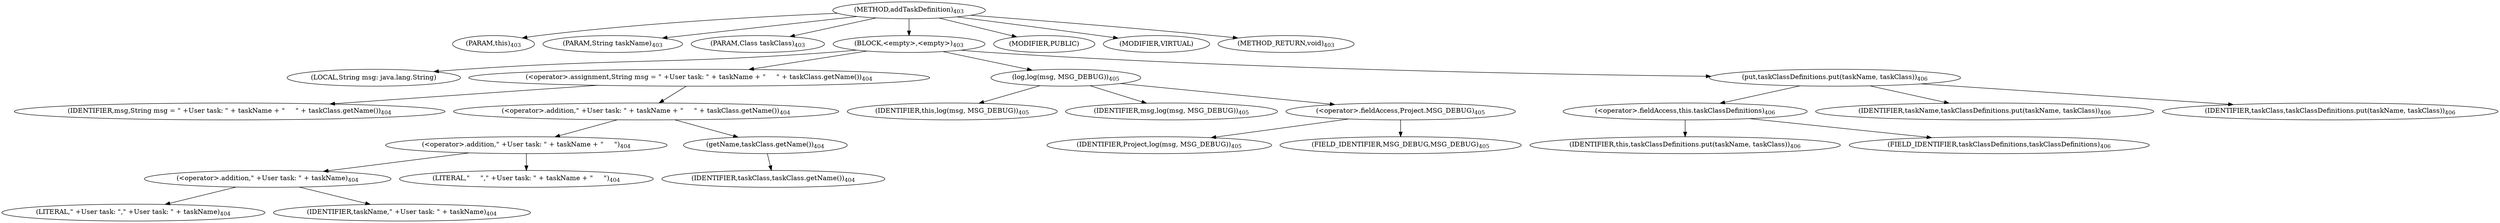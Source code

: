 digraph "addTaskDefinition" {  
"1146" [label = <(METHOD,addTaskDefinition)<SUB>403</SUB>> ]
"56" [label = <(PARAM,this)<SUB>403</SUB>> ]
"1147" [label = <(PARAM,String taskName)<SUB>403</SUB>> ]
"1148" [label = <(PARAM,Class taskClass)<SUB>403</SUB>> ]
"1149" [label = <(BLOCK,&lt;empty&gt;,&lt;empty&gt;)<SUB>403</SUB>> ]
"1150" [label = <(LOCAL,String msg: java.lang.String)> ]
"1151" [label = <(&lt;operator&gt;.assignment,String msg = &quot; +User task: &quot; + taskName + &quot;     &quot; + taskClass.getName())<SUB>404</SUB>> ]
"1152" [label = <(IDENTIFIER,msg,String msg = &quot; +User task: &quot; + taskName + &quot;     &quot; + taskClass.getName())<SUB>404</SUB>> ]
"1153" [label = <(&lt;operator&gt;.addition,&quot; +User task: &quot; + taskName + &quot;     &quot; + taskClass.getName())<SUB>404</SUB>> ]
"1154" [label = <(&lt;operator&gt;.addition,&quot; +User task: &quot; + taskName + &quot;     &quot;)<SUB>404</SUB>> ]
"1155" [label = <(&lt;operator&gt;.addition,&quot; +User task: &quot; + taskName)<SUB>404</SUB>> ]
"1156" [label = <(LITERAL,&quot; +User task: &quot;,&quot; +User task: &quot; + taskName)<SUB>404</SUB>> ]
"1157" [label = <(IDENTIFIER,taskName,&quot; +User task: &quot; + taskName)<SUB>404</SUB>> ]
"1158" [label = <(LITERAL,&quot;     &quot;,&quot; +User task: &quot; + taskName + &quot;     &quot;)<SUB>404</SUB>> ]
"1159" [label = <(getName,taskClass.getName())<SUB>404</SUB>> ]
"1160" [label = <(IDENTIFIER,taskClass,taskClass.getName())<SUB>404</SUB>> ]
"1161" [label = <(log,log(msg, MSG_DEBUG))<SUB>405</SUB>> ]
"55" [label = <(IDENTIFIER,this,log(msg, MSG_DEBUG))<SUB>405</SUB>> ]
"1162" [label = <(IDENTIFIER,msg,log(msg, MSG_DEBUG))<SUB>405</SUB>> ]
"1163" [label = <(&lt;operator&gt;.fieldAccess,Project.MSG_DEBUG)<SUB>405</SUB>> ]
"1164" [label = <(IDENTIFIER,Project,log(msg, MSG_DEBUG))<SUB>405</SUB>> ]
"1165" [label = <(FIELD_IDENTIFIER,MSG_DEBUG,MSG_DEBUG)<SUB>405</SUB>> ]
"1166" [label = <(put,taskClassDefinitions.put(taskName, taskClass))<SUB>406</SUB>> ]
"1167" [label = <(&lt;operator&gt;.fieldAccess,this.taskClassDefinitions)<SUB>406</SUB>> ]
"1168" [label = <(IDENTIFIER,this,taskClassDefinitions.put(taskName, taskClass))<SUB>406</SUB>> ]
"1169" [label = <(FIELD_IDENTIFIER,taskClassDefinitions,taskClassDefinitions)<SUB>406</SUB>> ]
"1170" [label = <(IDENTIFIER,taskName,taskClassDefinitions.put(taskName, taskClass))<SUB>406</SUB>> ]
"1171" [label = <(IDENTIFIER,taskClass,taskClassDefinitions.put(taskName, taskClass))<SUB>406</SUB>> ]
"1172" [label = <(MODIFIER,PUBLIC)> ]
"1173" [label = <(MODIFIER,VIRTUAL)> ]
"1174" [label = <(METHOD_RETURN,void)<SUB>403</SUB>> ]
  "1146" -> "56" 
  "1146" -> "1147" 
  "1146" -> "1148" 
  "1146" -> "1149" 
  "1146" -> "1172" 
  "1146" -> "1173" 
  "1146" -> "1174" 
  "1149" -> "1150" 
  "1149" -> "1151" 
  "1149" -> "1161" 
  "1149" -> "1166" 
  "1151" -> "1152" 
  "1151" -> "1153" 
  "1153" -> "1154" 
  "1153" -> "1159" 
  "1154" -> "1155" 
  "1154" -> "1158" 
  "1155" -> "1156" 
  "1155" -> "1157" 
  "1159" -> "1160" 
  "1161" -> "55" 
  "1161" -> "1162" 
  "1161" -> "1163" 
  "1163" -> "1164" 
  "1163" -> "1165" 
  "1166" -> "1167" 
  "1166" -> "1170" 
  "1166" -> "1171" 
  "1167" -> "1168" 
  "1167" -> "1169" 
}
